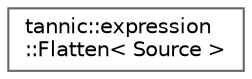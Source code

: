 digraph "Graphical Class Hierarchy"
{
 // LATEX_PDF_SIZE
  bgcolor="transparent";
  edge [fontname=Helvetica,fontsize=10,labelfontname=Helvetica,labelfontsize=10];
  node [fontname=Helvetica,fontsize=10,shape=box,height=0.2,width=0.4];
  rankdir="LR";
  Node0 [id="Node000000",label="tannic::expression\l::Flatten\< Source \>",height=0.2,width=0.4,color="grey40", fillcolor="white", style="filled",URL="$d1/dbe/classtannic_1_1expression_1_1Flatten.html",tooltip="Expression template for flattening a contiguous range of dimensions."];
}

